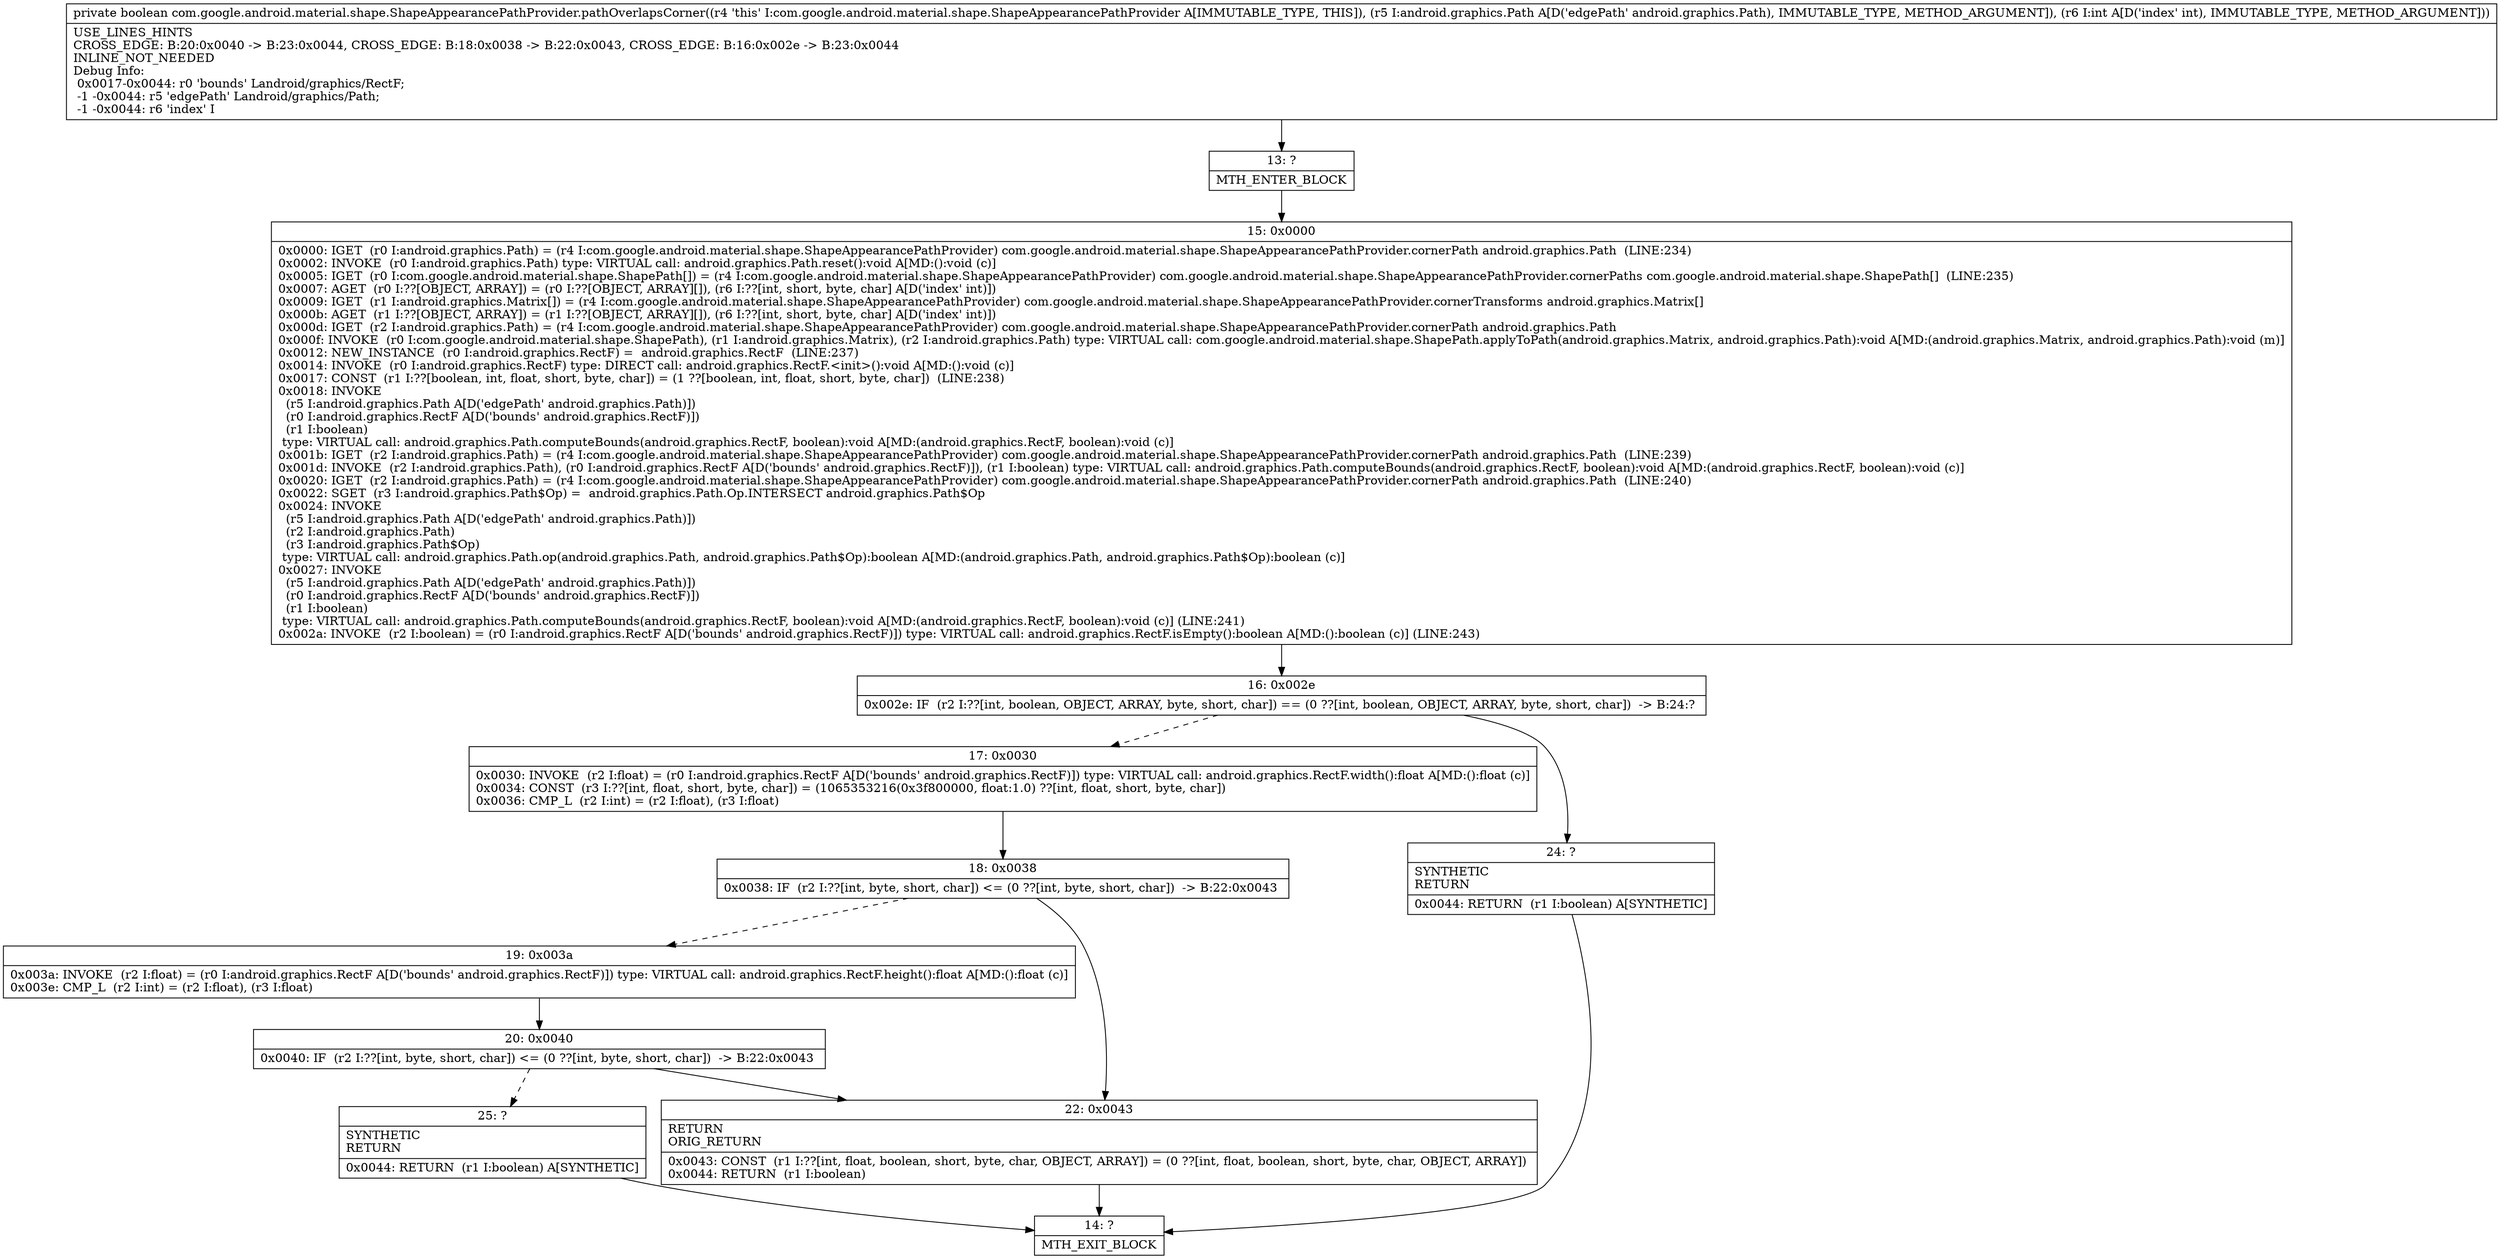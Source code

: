 digraph "CFG forcom.google.android.material.shape.ShapeAppearancePathProvider.pathOverlapsCorner(Landroid\/graphics\/Path;I)Z" {
Node_13 [shape=record,label="{13\:\ ?|MTH_ENTER_BLOCK\l}"];
Node_15 [shape=record,label="{15\:\ 0x0000|0x0000: IGET  (r0 I:android.graphics.Path) = (r4 I:com.google.android.material.shape.ShapeAppearancePathProvider) com.google.android.material.shape.ShapeAppearancePathProvider.cornerPath android.graphics.Path  (LINE:234)\l0x0002: INVOKE  (r0 I:android.graphics.Path) type: VIRTUAL call: android.graphics.Path.reset():void A[MD:():void (c)]\l0x0005: IGET  (r0 I:com.google.android.material.shape.ShapePath[]) = (r4 I:com.google.android.material.shape.ShapeAppearancePathProvider) com.google.android.material.shape.ShapeAppearancePathProvider.cornerPaths com.google.android.material.shape.ShapePath[]  (LINE:235)\l0x0007: AGET  (r0 I:??[OBJECT, ARRAY]) = (r0 I:??[OBJECT, ARRAY][]), (r6 I:??[int, short, byte, char] A[D('index' int)]) \l0x0009: IGET  (r1 I:android.graphics.Matrix[]) = (r4 I:com.google.android.material.shape.ShapeAppearancePathProvider) com.google.android.material.shape.ShapeAppearancePathProvider.cornerTransforms android.graphics.Matrix[] \l0x000b: AGET  (r1 I:??[OBJECT, ARRAY]) = (r1 I:??[OBJECT, ARRAY][]), (r6 I:??[int, short, byte, char] A[D('index' int)]) \l0x000d: IGET  (r2 I:android.graphics.Path) = (r4 I:com.google.android.material.shape.ShapeAppearancePathProvider) com.google.android.material.shape.ShapeAppearancePathProvider.cornerPath android.graphics.Path \l0x000f: INVOKE  (r0 I:com.google.android.material.shape.ShapePath), (r1 I:android.graphics.Matrix), (r2 I:android.graphics.Path) type: VIRTUAL call: com.google.android.material.shape.ShapePath.applyToPath(android.graphics.Matrix, android.graphics.Path):void A[MD:(android.graphics.Matrix, android.graphics.Path):void (m)]\l0x0012: NEW_INSTANCE  (r0 I:android.graphics.RectF) =  android.graphics.RectF  (LINE:237)\l0x0014: INVOKE  (r0 I:android.graphics.RectF) type: DIRECT call: android.graphics.RectF.\<init\>():void A[MD:():void (c)]\l0x0017: CONST  (r1 I:??[boolean, int, float, short, byte, char]) = (1 ??[boolean, int, float, short, byte, char])  (LINE:238)\l0x0018: INVOKE  \l  (r5 I:android.graphics.Path A[D('edgePath' android.graphics.Path)])\l  (r0 I:android.graphics.RectF A[D('bounds' android.graphics.RectF)])\l  (r1 I:boolean)\l type: VIRTUAL call: android.graphics.Path.computeBounds(android.graphics.RectF, boolean):void A[MD:(android.graphics.RectF, boolean):void (c)]\l0x001b: IGET  (r2 I:android.graphics.Path) = (r4 I:com.google.android.material.shape.ShapeAppearancePathProvider) com.google.android.material.shape.ShapeAppearancePathProvider.cornerPath android.graphics.Path  (LINE:239)\l0x001d: INVOKE  (r2 I:android.graphics.Path), (r0 I:android.graphics.RectF A[D('bounds' android.graphics.RectF)]), (r1 I:boolean) type: VIRTUAL call: android.graphics.Path.computeBounds(android.graphics.RectF, boolean):void A[MD:(android.graphics.RectF, boolean):void (c)]\l0x0020: IGET  (r2 I:android.graphics.Path) = (r4 I:com.google.android.material.shape.ShapeAppearancePathProvider) com.google.android.material.shape.ShapeAppearancePathProvider.cornerPath android.graphics.Path  (LINE:240)\l0x0022: SGET  (r3 I:android.graphics.Path$Op) =  android.graphics.Path.Op.INTERSECT android.graphics.Path$Op \l0x0024: INVOKE  \l  (r5 I:android.graphics.Path A[D('edgePath' android.graphics.Path)])\l  (r2 I:android.graphics.Path)\l  (r3 I:android.graphics.Path$Op)\l type: VIRTUAL call: android.graphics.Path.op(android.graphics.Path, android.graphics.Path$Op):boolean A[MD:(android.graphics.Path, android.graphics.Path$Op):boolean (c)]\l0x0027: INVOKE  \l  (r5 I:android.graphics.Path A[D('edgePath' android.graphics.Path)])\l  (r0 I:android.graphics.RectF A[D('bounds' android.graphics.RectF)])\l  (r1 I:boolean)\l type: VIRTUAL call: android.graphics.Path.computeBounds(android.graphics.RectF, boolean):void A[MD:(android.graphics.RectF, boolean):void (c)] (LINE:241)\l0x002a: INVOKE  (r2 I:boolean) = (r0 I:android.graphics.RectF A[D('bounds' android.graphics.RectF)]) type: VIRTUAL call: android.graphics.RectF.isEmpty():boolean A[MD:():boolean (c)] (LINE:243)\l}"];
Node_16 [shape=record,label="{16\:\ 0x002e|0x002e: IF  (r2 I:??[int, boolean, OBJECT, ARRAY, byte, short, char]) == (0 ??[int, boolean, OBJECT, ARRAY, byte, short, char])  \-\> B:24:? \l}"];
Node_17 [shape=record,label="{17\:\ 0x0030|0x0030: INVOKE  (r2 I:float) = (r0 I:android.graphics.RectF A[D('bounds' android.graphics.RectF)]) type: VIRTUAL call: android.graphics.RectF.width():float A[MD:():float (c)]\l0x0034: CONST  (r3 I:??[int, float, short, byte, char]) = (1065353216(0x3f800000, float:1.0) ??[int, float, short, byte, char]) \l0x0036: CMP_L  (r2 I:int) = (r2 I:float), (r3 I:float) \l}"];
Node_18 [shape=record,label="{18\:\ 0x0038|0x0038: IF  (r2 I:??[int, byte, short, char]) \<= (0 ??[int, byte, short, char])  \-\> B:22:0x0043 \l}"];
Node_19 [shape=record,label="{19\:\ 0x003a|0x003a: INVOKE  (r2 I:float) = (r0 I:android.graphics.RectF A[D('bounds' android.graphics.RectF)]) type: VIRTUAL call: android.graphics.RectF.height():float A[MD:():float (c)]\l0x003e: CMP_L  (r2 I:int) = (r2 I:float), (r3 I:float) \l}"];
Node_20 [shape=record,label="{20\:\ 0x0040|0x0040: IF  (r2 I:??[int, byte, short, char]) \<= (0 ??[int, byte, short, char])  \-\> B:22:0x0043 \l}"];
Node_25 [shape=record,label="{25\:\ ?|SYNTHETIC\lRETURN\l|0x0044: RETURN  (r1 I:boolean) A[SYNTHETIC]\l}"];
Node_14 [shape=record,label="{14\:\ ?|MTH_EXIT_BLOCK\l}"];
Node_22 [shape=record,label="{22\:\ 0x0043|RETURN\lORIG_RETURN\l|0x0043: CONST  (r1 I:??[int, float, boolean, short, byte, char, OBJECT, ARRAY]) = (0 ??[int, float, boolean, short, byte, char, OBJECT, ARRAY]) \l0x0044: RETURN  (r1 I:boolean) \l}"];
Node_24 [shape=record,label="{24\:\ ?|SYNTHETIC\lRETURN\l|0x0044: RETURN  (r1 I:boolean) A[SYNTHETIC]\l}"];
MethodNode[shape=record,label="{private boolean com.google.android.material.shape.ShapeAppearancePathProvider.pathOverlapsCorner((r4 'this' I:com.google.android.material.shape.ShapeAppearancePathProvider A[IMMUTABLE_TYPE, THIS]), (r5 I:android.graphics.Path A[D('edgePath' android.graphics.Path), IMMUTABLE_TYPE, METHOD_ARGUMENT]), (r6 I:int A[D('index' int), IMMUTABLE_TYPE, METHOD_ARGUMENT]))  | USE_LINES_HINTS\lCROSS_EDGE: B:20:0x0040 \-\> B:23:0x0044, CROSS_EDGE: B:18:0x0038 \-\> B:22:0x0043, CROSS_EDGE: B:16:0x002e \-\> B:23:0x0044\lINLINE_NOT_NEEDED\lDebug Info:\l  0x0017\-0x0044: r0 'bounds' Landroid\/graphics\/RectF;\l  \-1 \-0x0044: r5 'edgePath' Landroid\/graphics\/Path;\l  \-1 \-0x0044: r6 'index' I\l}"];
MethodNode -> Node_13;Node_13 -> Node_15;
Node_15 -> Node_16;
Node_16 -> Node_17[style=dashed];
Node_16 -> Node_24;
Node_17 -> Node_18;
Node_18 -> Node_19[style=dashed];
Node_18 -> Node_22;
Node_19 -> Node_20;
Node_20 -> Node_22;
Node_20 -> Node_25[style=dashed];
Node_25 -> Node_14;
Node_22 -> Node_14;
Node_24 -> Node_14;
}

